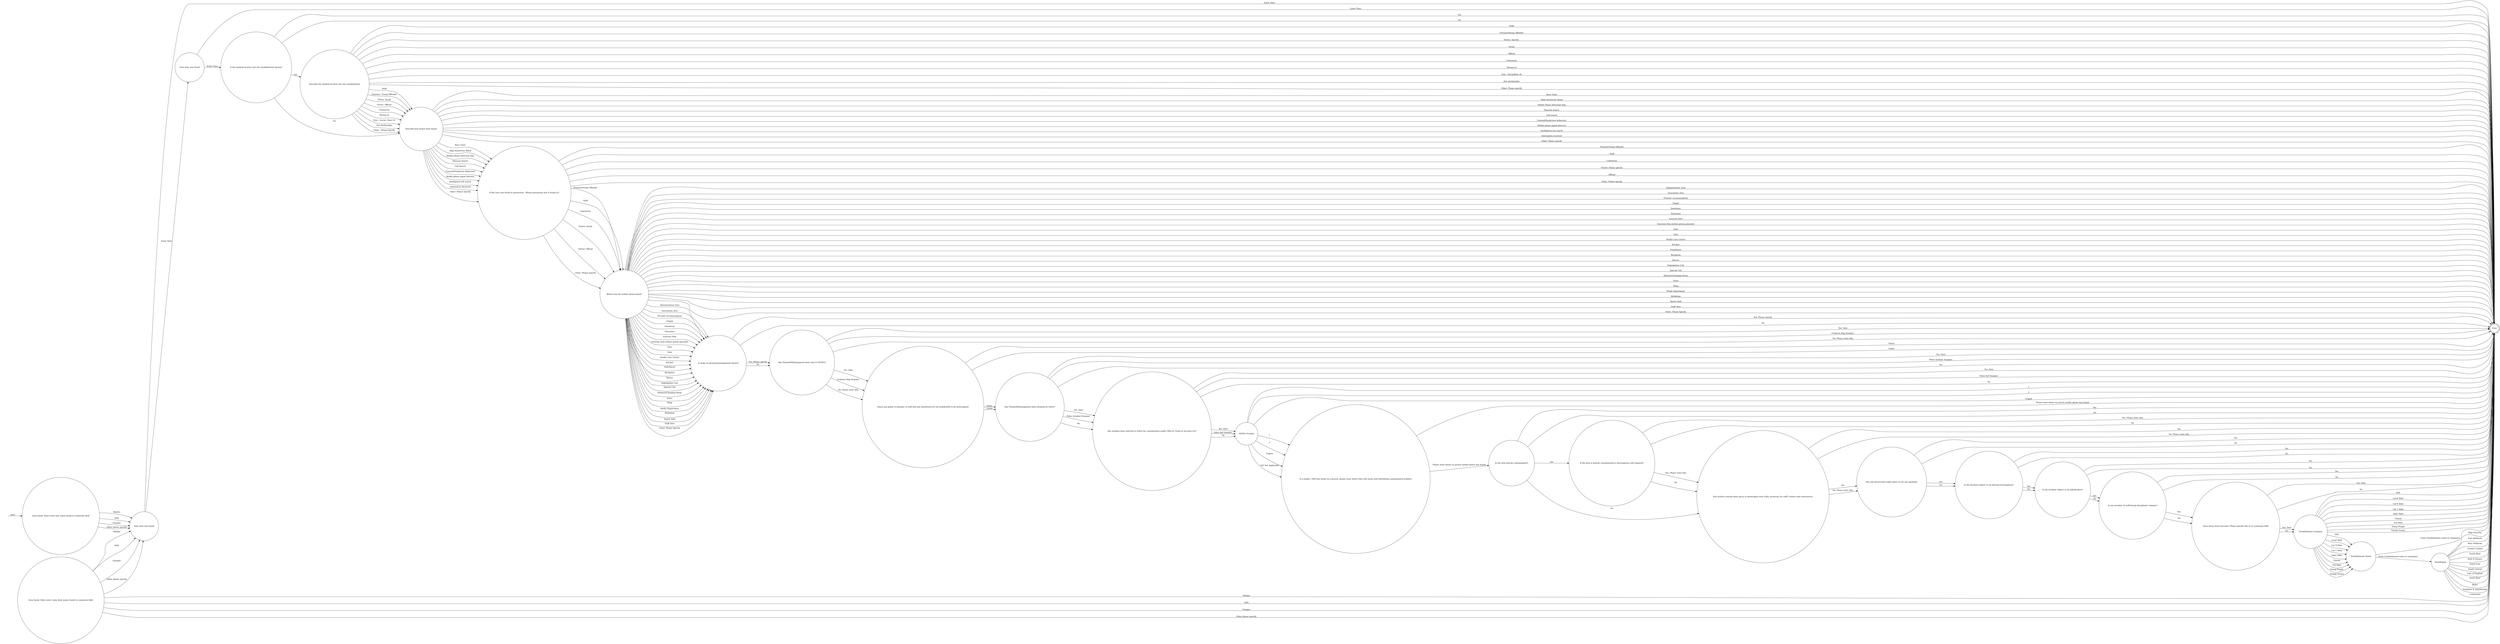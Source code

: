 digraph OLD_MOBILES {  rankdir=LR;
  node [shape = circle];
  START_NODE [label="", shape=none];
  START_NODE -> 47179 [label = "start"];
  END_NODE [label="END", shape="doublecircle"];
  45209 [label = "Item found. Must enter value (how many found) in comments field"];
  45209 -> END_NODE [label = "Mobile:"];
  45209 -> END_NODE [label = "SIM:"];
  45209 -> END_NODE [label = "Charger:"];
  45209 -> END_NODE [label = "Other please specify:"];
  45209 -> 45210 [label = "Mobile:"];
  45209 -> 45210 [label = "SIM:"];
  45209 -> 45210 [label = "Charger:"];
  45209 -> 45210 [label = "Other please specify:"];
  45210 [label = "Date item was found"];
  45210 -> END_NODE [label = "Enter Date:"];
  45210 -> 45211 [label = "Enter Date:"];
  45211 [label = "Time item was found"];
  45211 -> END_NODE [label = "Enter Time:"];
  45211 -> 45212 [label = "Enter Time:"];
  45212 [label = "Is the method of entry into the establishment known?"];
  45212 -> END_NODE [label = "Yes"];
  45212 -> END_NODE [label = "No"];
  45212 -> 45213 [label = "Yes"];
  45212 -> 45214 [label = "No"];
  45213 [label = "Describe the method of entry into the establishment"];
  45213 -> END_NODE [label = "Staff"];
  45213 -> END_NODE [label = "Prisoner/Young Offender"];
  45213 -> END_NODE [label = "Visitor: Specify:"];
  45213 -> END_NODE [label = "Social"];
  45213 -> END_NODE [label = "Official"];
  45213 -> END_NODE [label = "Contractor"];
  45213 -> END_NODE [label = "Thrown In"];
  45213 -> END_NODE [label = "Post - Social/Rule 39"];
  45213 -> END_NODE [label = "Not attributable"];
  45213 -> END_NODE [label = "Other: Please specify"];
  45213 -> 45214 [label = "Staff"];
  45213 -> 45214 [label = "Prisoner / Young Offender"];
  45213 -> 45214 [label = "Visitor: Social"];
  45213 -> 45214 [label = "Visitor: Official"];
  45213 -> 45214 [label = "Contractor"];
  45213 -> 45214 [label = "Thrown In"];
  45213 -> 45214 [label = "Post – Social / Rule 39"];
  45213 -> 45214 [label = "Not attributable"];
  45213 -> 45214 [label = "Other : Please Specify"];
  45214 [label = "Describe how item/s were found"];
  45214 -> END_NODE [label = "Boss Chair"];
  45214 -> END_NODE [label = "High Sensitivity Wand"];
  45214 -> END_NODE [label = "Mobile Phone Detection Dog"];
  45214 -> END_NODE [label = "Physical search"];
  45214 -> END_NODE [label = "Cell search"];
  45214 -> END_NODE [label = "Unusual/Suspicious behaviour"];
  45214 -> END_NODE [label = "Mobile phone signal detector"];
  45214 -> END_NODE [label = "Intelligence led search"];
  45214 -> END_NODE [label = "Information received"];
  45214 -> END_NODE [label = "Other: Please specify"];
  45214 -> 45215 [label = "Boss Chair"];
  45214 -> 45215 [label = "High Sensitivity Wand"];
  45214 -> 45215 [label = "Mobile phone detection Dog"];
  45214 -> 45215 [label = "Physical Search"];
  45214 -> 45215 [label = "Cell Search"];
  45214 -> 45215 [label = "Unusual/Suspicious Behaviour"];
  45214 -> 45215 [label = "Mobile phone signal detector"];
  45214 -> 45215 [label = "Intelligence led search"];
  45214 -> 45215 [label = "Information Received"];
  45214 -> 45215 [label = "Other: Please Specify"];
  45215 [label = "If the item was found in possession - Whose possession was it found in?"];
  45215 -> END_NODE [label = "Prisoner/Young Offender"];
  45215 -> END_NODE [label = "Staff"];
  45215 -> END_NODE [label = "Contractor"];
  45215 -> END_NODE [label = "Visitor: Please specify"];
  45215 -> END_NODE [label = "Official"];
  45215 -> END_NODE [label = "Other: Please specify"];
  45215 -> 45216 [label = "Prisoner/Young Offender"];
  45215 -> 45216 [label = "Staff"];
  45215 -> 45216 [label = "Contractor"];
  45215 -> 45216 [label = "Visitor: Social"];
  45215 -> 45216 [label = "Visitor: Official"];
  45215 -> 45216 [label = "Other: Please Specify"];
  45216 [label = "Where was the mobile phone found?"];
  45216 -> END_NODE [label = "Administration Area"];
  45216 -> END_NODE [label = "Association Area"];
  45216 -> END_NODE [label = "Prisoner Accommodation"];
  45216 -> END_NODE [label = "Chapel"];
  45216 -> END_NODE [label = "Dormitory"];
  45216 -> END_NODE [label = "Education"];
  45216 -> END_NODE [label = "Exercise Yard"];
  45216 -> END_NODE [label = "External Area (within prison grounds)"];
  45216 -> END_NODE [label = "Gate"];
  45216 -> END_NODE [label = "Gym"];
  45216 -> END_NODE [label = "Health Care Centre"];
  45216 -> END_NODE [label = "Kitchen"];
  45216 -> END_NODE [label = "Post/Parcel"];
  45216 -> END_NODE [label = "Reception"];
  45216 -> END_NODE [label = "Recess"];
  45216 -> END_NODE [label = "Segregation Unit"];
  45216 -> END_NODE [label = "Special Unit"];
  45216 -> END_NODE [label = "Showers/Changing Room"];
  45216 -> END_NODE [label = "Visits"];
  45216 -> END_NODE [label = "Wing"];
  45216 -> END_NODE [label = "Works Department"];
  45216 -> END_NODE [label = "Workshop"];
  45216 -> END_NODE [label = "Sports field"];
  45216 -> END_NODE [label = "Staff Area"];
  45216 -> END_NODE [label = "Other: Please Specify"];
  45216 -> 45217 [label = "Administration Area"];
  45216 -> 45217 [label = "Association Area"];
  45216 -> 45217 [label = "Prisoner Accommodation"];
  45216 -> 45217 [label = "Chapel"];
  45216 -> 45217 [label = "Dormitory"];
  45216 -> 45217 [label = "Education"];
  45216 -> 45217 [label = "Exercise Yard"];
  45216 -> 45217 [label = "External Area (within prison grounds)"];
  45216 -> 45217 [label = "Gate"];
  45216 -> 45217 [label = "Gym"];
  45216 -> 45217 [label = "Health Care Centre"];
  45216 -> 45217 [label = "Kitchen"];
  45216 -> 45217 [label = "Post/Parcel"];
  45216 -> 45217 [label = "Reception"];
  45216 -> 45217 [label = "Recess"];
  45216 -> 45217 [label = "Segregation Unit"];
  45216 -> 45217 [label = "Special Unit"];
  45216 -> 45217 [label = "Showers/Changing Room"];
  45216 -> 45217 [label = "Visits"];
  45216 -> 45217 [label = "Wing"];
  45216 -> 45217 [label = "Works Department"];
  45216 -> 45217 [label = "Workshop"];
  45216 -> 45217 [label = "Sports field"];
  45216 -> 45217 [label = "Staff Area"];
  45216 -> 45217 [label = "Other: Please Specify"];
  45217 [label = "Is make of phone/sims/equipment known?"];
  45217 -> END_NODE [label = "Yes: Please specify"];
  45217 -> END_NODE [label = "No"];
  45217 -> 45218 [label = "Yes: Please specify"];
  45217 -> 45218 [label = "No"];
  45218 [label = "Has Phone/SIM/Equipment been sent to NDTSG?"];
  45218 -> END_NODE [label = "Yes: Date"];
  45218 -> END_NODE [label = "Evidence Bag Number:"];
  45218 -> END_NODE [label = "No: Please state why"];
  45218 -> 45219 [label = "Yes: Date"];
  45218 -> 45219 [label = "Evidence Bag Number:"];
  45218 -> 45219 [label = "No: Please state why"];
  45219 [label = "Name and grade of member of staff who has authorised for the mobile/SIM to be interrogated"];
  45219 -> END_NODE [label = "Name:"];
  45219 -> END_NODE [label = "Grade:"];
  45219 -> 45220 [label = "Name:"];
  45219 -> 45220 [label = "Grade:"];
  45220 [label = "Has Phone/SIM/Equipment been retained by Police?"];
  45220 -> END_NODE [label = "Yes: Date"];
  45220 -> END_NODE [label = "Police Incident Number:"];
  45220 -> END_NODE [label = "No"];
  45220 -> 45221 [label = "Yes: Date"];
  45220 -> 45221 [label = "Police Incident Number:"];
  45220 -> 45221 [label = "No"];
  45221 [label = "Has incident been referred to Police for consideration under OMA or Crime & Security Act?"];
  45221 -> END_NODE [label = "Yes: Date"];
  45221 -> END_NODE [label = "Police Ref Number:"];
  45221 -> END_NODE [label = "No"];
  45221 -> 45222 [label = "Yes: Date"];
  45221 -> 45222 [label = "Police Ref Number:"];
  45221 -> 45222 [label = "No"];
  45222 [label = "NDTSG Priority"];
  45222 -> END_NODE [label = "1"];
  45222 -> END_NODE [label = "2"];
  45222 -> END_NODE [label = "Urgent"];
  45222 -> 45223 [label = "1"];
  45222 -> 45223 [label = "2"];
  45222 -> 45223 [label = "Urgent"];
  45222 -> 45223 [label = "N/A Not Applicable"];
  45223 [label = "If a mobile / SIM was found on a person, please state where (this will assist with identifying contaminated mobiles)"];
  45223 -> END_NODE [label = "Please state where on person mobile phone was found:"];
  45223 -> 45224 [label = "Please state where on person mobile phone was found:"];
  45224 [label = "Is the item heavily contaminated?"];
  45224 -> END_NODE [label = "Yes"];
  45224 -> END_NODE [label = "No"];
  45224 -> 45225 [label = "Yes"];
  45224 -> 45226 [label = "No"];
  45225 [label = "If the item is heavily contaminated is interrogation still required?"];
  45225 -> END_NODE [label = "Yes: Please state why"];
  45225 -> END_NODE [label = "No"];
  45225 -> 45226 [label = "Yes: Please state why"];
  45225 -> 45226 [label = "No"];
  45226 [label = "Has written consent been given to interrogate item (Only necessary for staff, visitors and contractors)"];
  45226 -> END_NODE [label = "Yes"];
  45226 -> END_NODE [label = "No: Please state why"];
  45226 -> 45227 [label = "Yes"];
  45226 -> 45227 [label = "No: Please state why"];
  45227 [label = "Has any prosecution taken place or are any pending?"];
  45227 -> END_NODE [label = "Yes"];
  45227 -> END_NODE [label = "No"];
  45227 -> 45228 [label = "Yes"];
  45227 -> 45228 [label = "No"];
  45228 [label = "Is the Incident subject to an internal investigation?"];
  45228 -> END_NODE [label = "Yes"];
  45228 -> END_NODE [label = "No"];
  45228 -> 45229 [label = "Yes"];
  45228 -> 45229 [label = "No"];
  45229 [label = "Is the incident subject to an adjudication?"];
  45229 -> END_NODE [label = "Yes"];
  45229 -> END_NODE [label = "No"];
  45229 -> 45230 [label = "Yes"];
  45229 -> 45230 [label = "No"];
  45230 [label = "Is any member of staff facing disciplinary charges?"];
  45230 -> END_NODE [label = "Yes"];
  45230 -> END_NODE [label = "No"];
  45230 -> 45231 [label = "Yes"];
  45230 -> 45231 [label = "No"];
  45231 [label = "Have items been returned: Please specify who to in comments field"];
  45231 -> END_NODE [label = "Yes: Date"];
  45231 -> END_NODE [label = "No"];
  45231 -> 45232 [label = "Yes: Date"];
  45231 -> 45232 [label = "No"];
  45232 [label = "Establishment Category"];
  45232 -> END_NODE [label = "HSE"];
  45232 -> END_NODE [label = "Local Male"];
  45232 -> END_NODE [label = "Cat B Male"];
  45232 -> END_NODE [label = "Cat C Male"];
  45232 -> END_NODE [label = "Open Male"];
  45232 -> END_NODE [label = "Cluster"];
  45232 -> END_NODE [label = "YOI Male"];
  45232 -> END_NODE [label = "Young People"];
  45232 -> END_NODE [label = "Female Estate"];
  45232 -> 45233 [label = "HSE"];
  45232 -> 45233 [label = "Local Male"];
  45232 -> 45233 [label = "Cat B Male"];
  45232 -> 45233 [label = "Cat C Male"];
  45232 -> 45233 [label = "Open Male"];
  45232 -> 45233 [label = "Cluster"];
  45232 -> 45233 [label = "YOI Male"];
  45232 -> 45233 [label = "Young People"];
  45232 -> 45233 [label = "Female Estate"];
  45233 [label = "Establishment Name"];
  45233 -> END_NODE [label = "Enter Establishment name in comments:"];
  45233 -> 45234 [label = "Enter Establishment name in comments:"];
  45234 [label = "Area/Region"];
  45234 -> END_NODE [label = "High Security"];
  45234 -> END_NODE [label = "East Midlands"];
  45234 -> END_NODE [label = "West Midlands"];
  45234 -> END_NODE [label = "Greater London"];
  45234 -> END_NODE [label = "South West"];
  45234 -> END_NODE [label = "Kent & Sussex"];
  45234 -> END_NODE [label = "North East"];
  45234 -> END_NODE [label = "South Central"];
  45234 -> END_NODE [label = "East of England"];
  45234 -> END_NODE [label = "North West"];
  45234 -> END_NODE [label = "Wales"];
  45234 -> END_NODE [label = "Yorkshire & Humberside"];
  45234 -> END_NODE [label = "Contracted"];
  47179 [label = "Item found. Must enter how many found in comments field"];
  47179 -> 45210 [label = "Mobile:"];
  47179 -> 45210 [label = "SIM:"];
  47179 -> 45210 [label = "Charger:"];
  47179 -> 45210 [label = "Other please specify:"];
}
